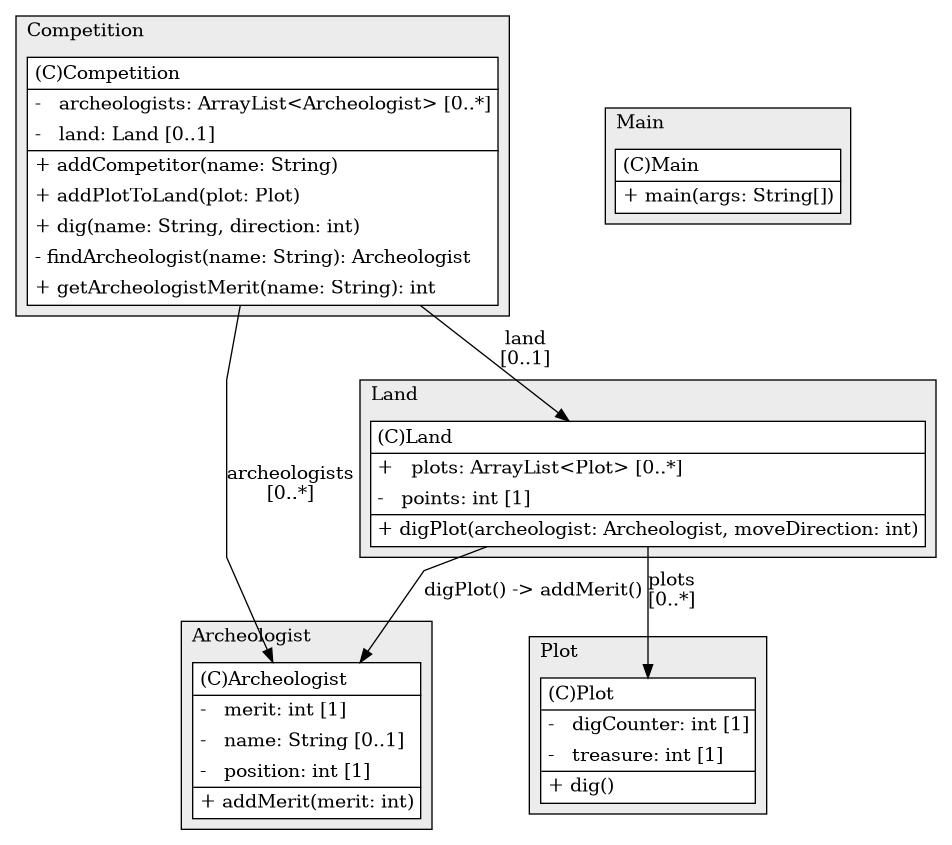 @startuml

/' diagram meta data start
config=StructureConfiguration;
{
  "projectClassification": {
    "searchMode": "OpenProject", // OpenProject, AllProjects
    "includedProjects": "",
    "pathEndKeywords": "*.impl",
    "isClientPath": "",
    "isClientName": "",
    "isTestPath": "",
    "isTestName": "",
    "isMappingPath": "",
    "isMappingName": "",
    "isDataAccessPath": "",
    "isDataAccessName": "",
    "isDataStructurePath": "",
    "isDataStructureName": "",
    "isInterfaceStructuresPath": "",
    "isInterfaceStructuresName": "",
    "isEntryPointPath": "",
    "isEntryPointName": "",
    "treatFinalFieldsAsMandatory": false
  },
  "graphRestriction": {
    "classPackageExcludeFilter": "",
    "classPackageIncludeFilter": "",
    "classNameExcludeFilter": "",
    "classNameIncludeFilter": "",
    "methodNameExcludeFilter": "",
    "methodNameIncludeFilter": "",
    "removeByInheritance": "", // inheritance/annotation based filtering is done in a second step
    "removeByAnnotation": "",
    "removeByClassPackage": "", // cleanup the graph after inheritance/annotation based filtering is done
    "removeByClassName": "",
    "cutMappings": false,
    "cutEnum": true,
    "cutTests": true,
    "cutClient": true,
    "cutDataAccess": false,
    "cutInterfaceStructures": false,
    "cutDataStructures": false,
    "cutGetterAndSetter": true,
    "cutConstructors": true
  },
  "graphTraversal": {
    "forwardDepth": 6,
    "backwardDepth": 6,
    "classPackageExcludeFilter": "",
    "classPackageIncludeFilter": "",
    "classNameExcludeFilter": "",
    "classNameIncludeFilter": "",
    "methodNameExcludeFilter": "",
    "methodNameIncludeFilter": "",
    "hideMappings": false,
    "hideDataStructures": false,
    "hidePrivateMethods": true,
    "hideInterfaceCalls": true, // indirection: implementation -> interface (is hidden) -> implementation
    "onlyShowApplicationEntryPoints": false, // root node is included
    "useMethodCallsForStructureDiagram": "ForwardOnly" // ForwardOnly, BothDirections, No
  },
  "details": {
    "aggregation": "GroupByClass", // ByClass, GroupByClass, None
    "showClassGenericTypes": true,
    "showMethods": true,
    "showMethodParameterNames": true,
    "showMethodParameterTypes": true,
    "showMethodReturnType": true,
    "showPackageLevels": 2,
    "showDetailedClassStructure": true
  },
  "rootClass": "Main",
  "extensionCallbackMethod": "" // qualified.class.name#methodName - signature: public static String method(String)
}
diagram meta data end '/



digraph g {
    rankdir="TB"
    splines=polyline
    

'nodes 
subgraph cluster_1603743130 { 
   	label=Archeologist
	labeljust=l
	fillcolor="#ececec"
	style=filled
   
   Archeologist1603743130[
	label=<<TABLE BORDER="1" CELLBORDER="0" CELLPADDING="4" CELLSPACING="0">
<TR><TD ALIGN="LEFT" >(C)Archeologist</TD></TR>
<HR/>
<TR><TD ALIGN="LEFT" >-   merit: int [1]</TD></TR>
<TR><TD ALIGN="LEFT" >-   name: String [0..1]</TD></TR>
<TR><TD ALIGN="LEFT" >-   position: int [1]</TD></TR>
<HR/>
<TR><TD ALIGN="LEFT" >+ addMerit(merit: int)</TD></TR>
</TABLE>>
	style=filled
	margin=0
	shape=plaintext
	fillcolor="#FFFFFF"
];
} 

subgraph cluster_2360843 { 
   	label=Land
	labeljust=l
	fillcolor="#ececec"
	style=filled
   
   Land2360843[
	label=<<TABLE BORDER="1" CELLBORDER="0" CELLPADDING="4" CELLSPACING="0">
<TR><TD ALIGN="LEFT" >(C)Land</TD></TR>
<HR/>
<TR><TD ALIGN="LEFT" >+   plots: ArrayList&lt;Plot&gt; [0..*]</TD></TR>
<TR><TD ALIGN="LEFT" >-   points: int [1]</TD></TR>
<HR/>
<TR><TD ALIGN="LEFT" >+ digPlot(archeologist: Archeologist, moveDirection: int)</TD></TR>
</TABLE>>
	style=filled
	margin=0
	shape=plaintext
	fillcolor="#FFFFFF"
];
} 

subgraph cluster_2390489 { 
   	label=Main
	labeljust=l
	fillcolor="#ececec"
	style=filled
   
   Main2390489[
	label=<<TABLE BORDER="1" CELLBORDER="0" CELLPADDING="4" CELLSPACING="0">
<TR><TD ALIGN="LEFT" >(C)Main</TD></TR>
<HR/>
<TR><TD ALIGN="LEFT" >+ main(args: String[])</TD></TR>
</TABLE>>
	style=filled
	margin=0
	shape=plaintext
	fillcolor="#FFFFFF"
];
} 

subgraph cluster_2490625 { 
   	label=Plot
	labeljust=l
	fillcolor="#ececec"
	style=filled
   
   Plot2490625[
	label=<<TABLE BORDER="1" CELLBORDER="0" CELLPADDING="4" CELLSPACING="0">
<TR><TD ALIGN="LEFT" >(C)Plot</TD></TR>
<HR/>
<TR><TD ALIGN="LEFT" >-   digCounter: int [1]</TD></TR>
<TR><TD ALIGN="LEFT" >-   treasure: int [1]</TD></TR>
<HR/>
<TR><TD ALIGN="LEFT" >+ dig()</TD></TR>
</TABLE>>
	style=filled
	margin=0
	shape=plaintext
	fillcolor="#FFFFFF"
];
} 

subgraph cluster_572471711 { 
   	label=Competition
	labeljust=l
	fillcolor="#ececec"
	style=filled
   
   Competition572471711[
	label=<<TABLE BORDER="1" CELLBORDER="0" CELLPADDING="4" CELLSPACING="0">
<TR><TD ALIGN="LEFT" >(C)Competition</TD></TR>
<HR/>
<TR><TD ALIGN="LEFT" >-   archeologists: ArrayList&lt;Archeologist&gt; [0..*]</TD></TR>
<TR><TD ALIGN="LEFT" >-   land: Land [0..1]</TD></TR>
<HR/>
<TR><TD ALIGN="LEFT" >+ addCompetitor(name: String)</TD></TR>
<TR><TD ALIGN="LEFT" >+ addPlotToLand(plot: Plot)</TD></TR>
<TR><TD ALIGN="LEFT" >+ dig(name: String, direction: int)</TD></TR>
<TR><TD ALIGN="LEFT" >- findArcheologist(name: String): Archeologist</TD></TR>
<TR><TD ALIGN="LEFT" >+ getArcheologistMerit(name: String): int</TD></TR>
</TABLE>>
	style=filled
	margin=0
	shape=plaintext
	fillcolor="#FFFFFF"
];
} 

'edges    
Competition572471711 -> Archeologist1603743130[label="archeologists
[0..*]"];
Competition572471711 -> Land2360843[label="land
[0..1]"];
Land2360843 -> Archeologist1603743130[label="digPlot() -> addMerit()"];
Land2360843 -> Plot2490625[label="plots
[0..*]"];
    
}
@enduml